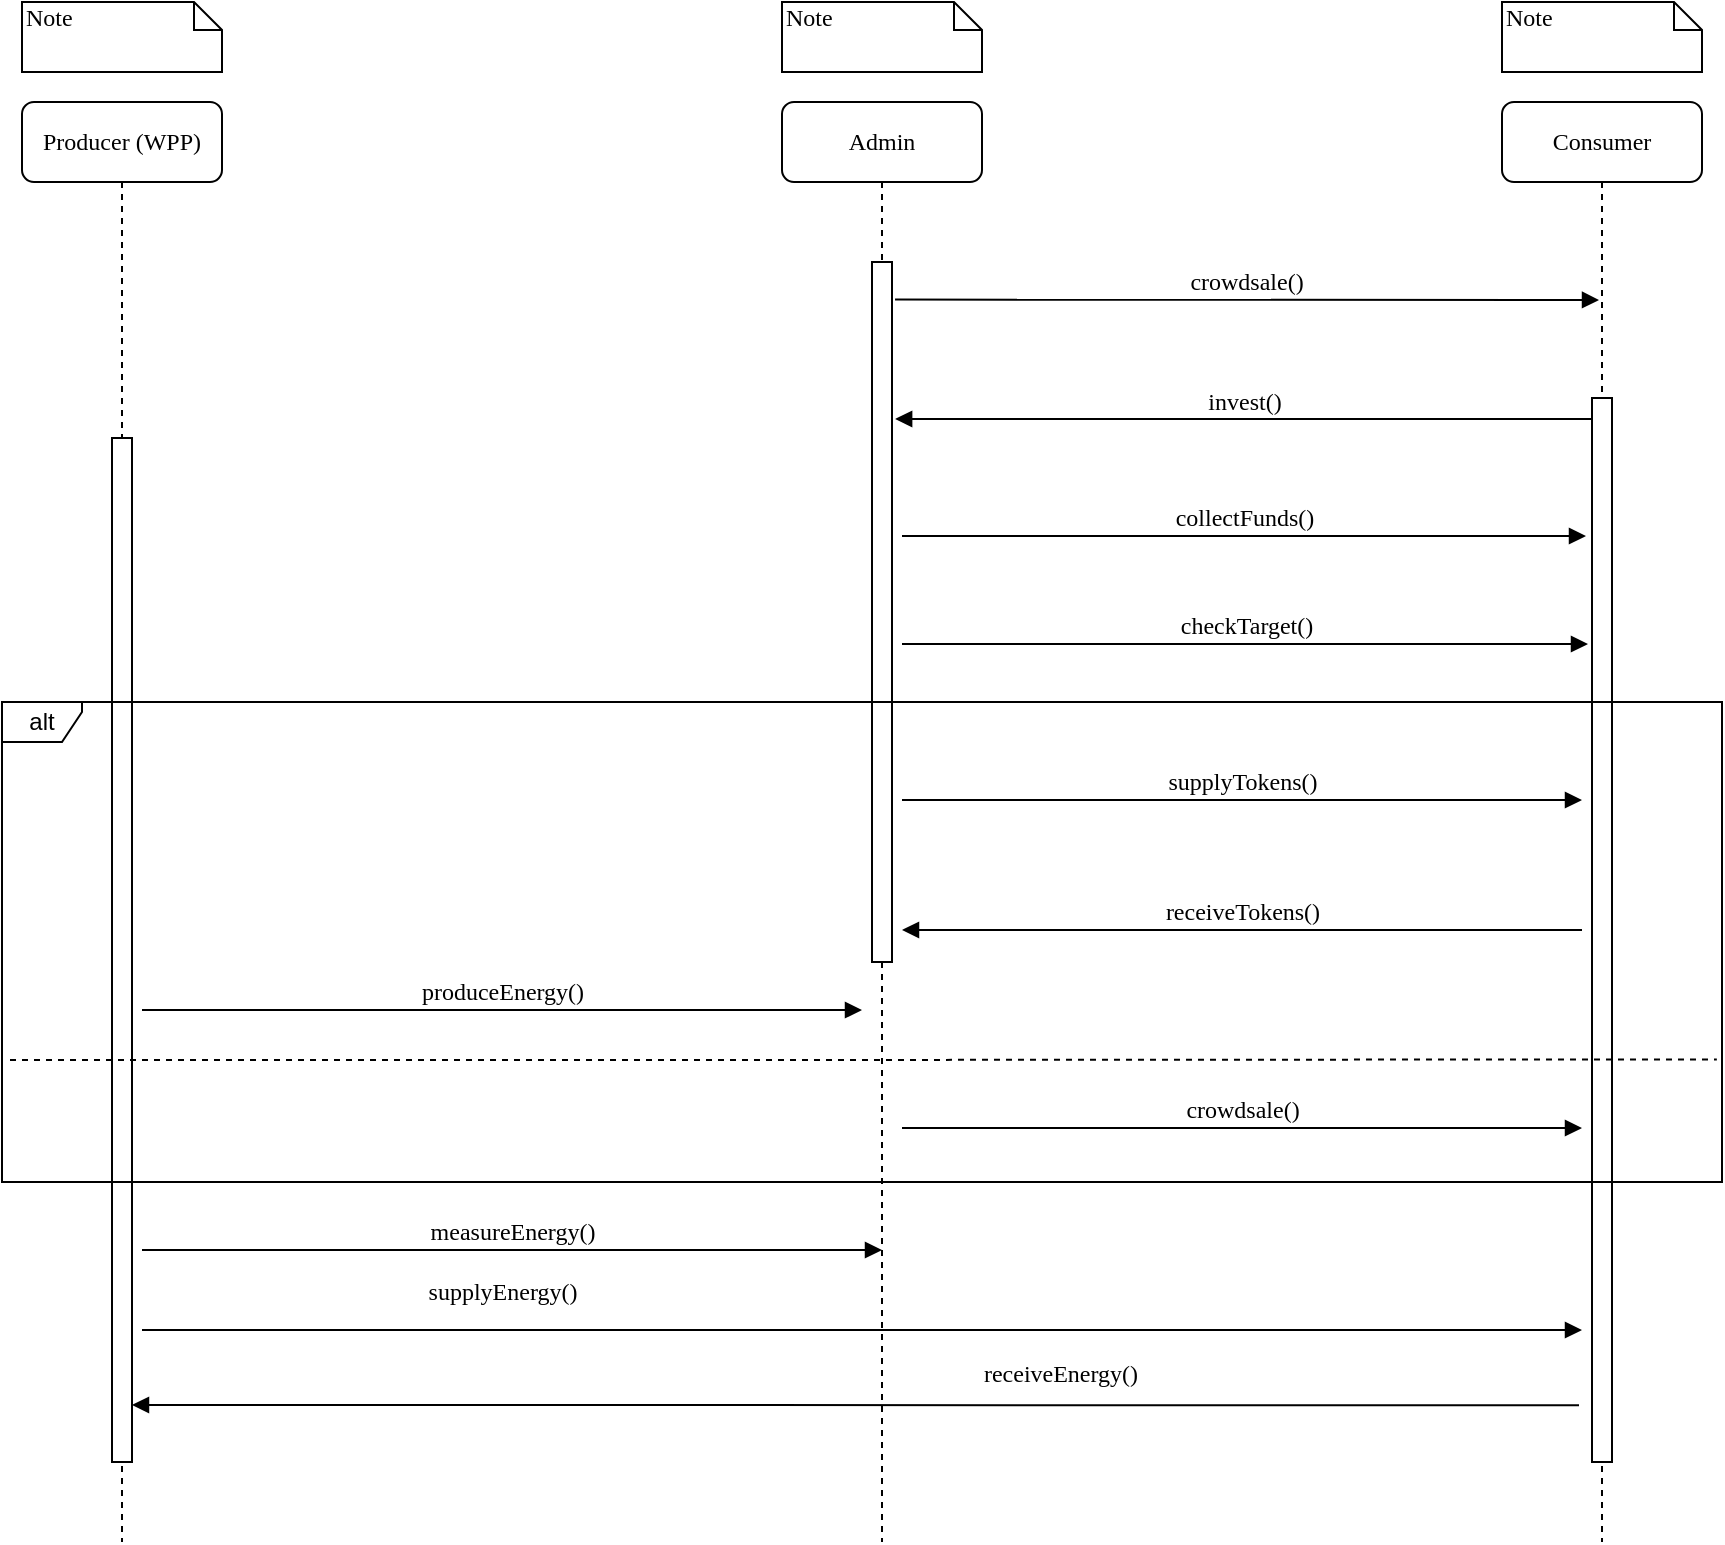 <mxfile version="12.1.3" type="device" pages="1"><diagram name="Page-1" id="13e1069c-82ec-6db2-03f1-153e76fe0fe0"><mxGraphModel dx="1126" dy="568" grid="1" gridSize="10" guides="1" tooltips="1" connect="1" arrows="1" fold="1" page="1" pageScale="1" pageWidth="1100" pageHeight="850" background="#ffffff" math="0" shadow="0"><root><mxCell id="0"/><mxCell id="1" parent="0"/><mxCell id="7baba1c4bc27f4b0-2" value="Producer (WPP)" style="shape=umlLifeline;perimeter=lifelinePerimeter;whiteSpace=wrap;html=1;container=1;collapsible=0;recursiveResize=0;outlineConnect=0;rounded=1;shadow=0;comic=0;labelBackgroundColor=none;strokeColor=#000000;strokeWidth=1;fillColor=#FFFFFF;fontFamily=Verdana;fontSize=12;fontColor=#000000;align=center;" parent="1" vertex="1"><mxGeometry x="120" y="80" width="100" height="720" as="geometry"/></mxCell><mxCell id="7baba1c4bc27f4b0-10" value="" style="html=1;points=[];perimeter=orthogonalPerimeter;rounded=0;shadow=0;comic=0;labelBackgroundColor=none;strokeColor=#000000;strokeWidth=1;fillColor=#FFFFFF;fontFamily=Verdana;fontSize=12;fontColor=#000000;align=center;" parent="7baba1c4bc27f4b0-2" vertex="1"><mxGeometry x="45" y="168" width="10" height="512" as="geometry"/></mxCell><mxCell id="7baba1c4bc27f4b0-3" value="Admin" style="shape=umlLifeline;perimeter=lifelinePerimeter;whiteSpace=wrap;html=1;container=1;collapsible=0;recursiveResize=0;outlineConnect=0;rounded=1;shadow=0;comic=0;labelBackgroundColor=none;strokeColor=#000000;strokeWidth=1;fillColor=#FFFFFF;fontFamily=Verdana;fontSize=12;fontColor=#000000;align=center;" parent="1" vertex="1"><mxGeometry x="500" y="80" width="100" height="720" as="geometry"/></mxCell><mxCell id="y1lM11tWyJjf8VaVlJKq-8" value="" style="html=1;points=[];perimeter=orthogonalPerimeter;rounded=0;shadow=0;comic=0;labelBackgroundColor=none;strokeColor=#000000;strokeWidth=1;fillColor=#FFFFFF;fontFamily=Verdana;fontSize=12;fontColor=#000000;align=center;" vertex="1" parent="7baba1c4bc27f4b0-3"><mxGeometry x="45" y="80" width="10" height="350" as="geometry"/></mxCell><mxCell id="7baba1c4bc27f4b0-5" value="Consumer" style="shape=umlLifeline;perimeter=lifelinePerimeter;whiteSpace=wrap;html=1;container=1;collapsible=0;recursiveResize=0;outlineConnect=0;rounded=1;shadow=0;comic=0;labelBackgroundColor=none;strokeColor=#000000;strokeWidth=1;fillColor=#FFFFFF;fontFamily=Verdana;fontSize=12;fontColor=#000000;align=center;" parent="1" vertex="1"><mxGeometry x="860" y="80" width="100" height="720" as="geometry"/></mxCell><mxCell id="7baba1c4bc27f4b0-19" value="" style="html=1;points=[];perimeter=orthogonalPerimeter;rounded=0;shadow=0;comic=0;labelBackgroundColor=none;strokeColor=#000000;strokeWidth=1;fillColor=#FFFFFF;fontFamily=Verdana;fontSize=12;fontColor=#000000;align=center;" parent="7baba1c4bc27f4b0-5" vertex="1"><mxGeometry x="45" y="148" width="10" height="532" as="geometry"/></mxCell><mxCell id="7baba1c4bc27f4b0-41" value="Note" style="shape=note;whiteSpace=wrap;html=1;size=14;verticalAlign=top;align=left;spacingTop=-6;rounded=0;shadow=0;comic=0;labelBackgroundColor=none;strokeColor=#000000;strokeWidth=1;fillColor=#FFFFFF;fontFamily=Verdana;fontSize=12;fontColor=#000000;" parent="1" vertex="1"><mxGeometry x="120" y="30" width="100" height="35" as="geometry"/></mxCell><mxCell id="7baba1c4bc27f4b0-42" value="Note" style="shape=note;whiteSpace=wrap;html=1;size=14;verticalAlign=top;align=left;spacingTop=-6;rounded=0;shadow=0;comic=0;labelBackgroundColor=none;strokeColor=#000000;strokeWidth=1;fillColor=#FFFFFF;fontFamily=Verdana;fontSize=12;fontColor=#000000;" parent="1" vertex="1"><mxGeometry x="500" y="30" width="100" height="35" as="geometry"/></mxCell><mxCell id="7baba1c4bc27f4b0-44" value="Note" style="shape=note;whiteSpace=wrap;html=1;size=14;verticalAlign=top;align=left;spacingTop=-6;rounded=0;shadow=0;comic=0;labelBackgroundColor=none;strokeColor=#000000;strokeWidth=1;fillColor=#FFFFFF;fontFamily=Verdana;fontSize=12;fontColor=#000000;" parent="1" vertex="1"><mxGeometry x="860" y="30" width="100" height="35" as="geometry"/></mxCell><mxCell id="y1lM11tWyJjf8VaVlJKq-3" value="measureEnergy()" style="html=1;verticalAlign=bottom;endArrow=block;labelBackgroundColor=none;fontFamily=Verdana;fontSize=12;edgeStyle=elbowEdgeStyle;elbow=vertical;" edge="1" parent="1"><mxGeometry relative="1" as="geometry"><mxPoint x="180" y="654" as="sourcePoint"/><mxPoint x="550" y="654" as="targetPoint"/></mxGeometry></mxCell><mxCell id="y1lM11tWyJjf8VaVlJKq-4" value="crowdsale()" style="html=1;verticalAlign=bottom;endArrow=block;labelBackgroundColor=none;fontFamily=Verdana;fontSize=12;edgeStyle=elbowEdgeStyle;elbow=vertical;" edge="1" parent="1"><mxGeometry relative="1" as="geometry"><mxPoint x="560" y="593" as="sourcePoint"/><mxPoint x="900" y="593" as="targetPoint"/></mxGeometry></mxCell><mxCell id="y1lM11tWyJjf8VaVlJKq-6" value="checkTarget()" style="html=1;verticalAlign=bottom;endArrow=block;labelBackgroundColor=none;fontFamily=Verdana;fontSize=12;edgeStyle=elbowEdgeStyle;elbow=vertical;" edge="1" parent="1"><mxGeometry relative="1" as="geometry"><mxPoint x="560" y="351" as="sourcePoint"/><mxPoint x="903" y="351" as="targetPoint"/><Array as="points"/></mxGeometry></mxCell><mxCell id="y1lM11tWyJjf8VaVlJKq-7" value="supplyTokens()" style="html=1;verticalAlign=bottom;endArrow=block;labelBackgroundColor=none;fontFamily=Verdana;fontSize=12;edgeStyle=elbowEdgeStyle;elbow=vertical;" edge="1" parent="1"><mxGeometry relative="1" as="geometry"><mxPoint x="560" y="429" as="sourcePoint"/><mxPoint x="900" y="429" as="targetPoint"/></mxGeometry></mxCell><mxCell id="y1lM11tWyJjf8VaVlJKq-9" value="invest()" style="html=1;verticalAlign=bottom;endArrow=block;labelBackgroundColor=none;fontFamily=Verdana;fontSize=12;edgeStyle=elbowEdgeStyle;elbow=vertical;entryX=1.157;entryY=0.217;entryDx=0;entryDy=0;entryPerimeter=0;" edge="1" parent="1"><mxGeometry relative="1" as="geometry"><mxPoint x="905.0" y="238.524" as="sourcePoint"/><mxPoint x="556.571" y="238.524" as="targetPoint"/></mxGeometry></mxCell><mxCell id="y1lM11tWyJjf8VaVlJKq-10" value="receiveTokens()" style="html=1;verticalAlign=bottom;endArrow=block;labelBackgroundColor=none;fontFamily=Verdana;fontSize=12;edgeStyle=elbowEdgeStyle;elbow=vertical;" edge="1" parent="1"><mxGeometry relative="1" as="geometry"><mxPoint x="900" y="494" as="sourcePoint"/><mxPoint x="560" y="494" as="targetPoint"/></mxGeometry></mxCell><mxCell id="y1lM11tWyJjf8VaVlJKq-11" value="alt" style="shape=umlFrame;whiteSpace=wrap;html=1;width=40;height=20;" vertex="1" parent="1"><mxGeometry x="110" y="380" width="860" height="240" as="geometry"/></mxCell><mxCell id="y1lM11tWyJjf8VaVlJKq-12" value="" style="endArrow=none;dashed=1;html=1;entryX=0.997;entryY=0.665;entryDx=0;entryDy=0;entryPerimeter=0;" edge="1" parent="1"><mxGeometry width="50" height="50" relative="1" as="geometry"><mxPoint x="114" y="559" as="sourcePoint"/><mxPoint x="967.42" y="558.7" as="targetPoint"/><Array as="points"><mxPoint x="290" y="559"/><mxPoint x="480" y="559"/></Array></mxGeometry></mxCell><mxCell id="y1lM11tWyJjf8VaVlJKq-13" value="crowdsale()" style="html=1;verticalAlign=bottom;endArrow=block;labelBackgroundColor=none;fontFamily=Verdana;fontSize=12;edgeStyle=elbowEdgeStyle;elbow=vertical;exitX=1.252;exitY=0.081;exitDx=0;exitDy=0;exitPerimeter=0;" edge="1" parent="1"><mxGeometry relative="1" as="geometry"><mxPoint x="556.524" y="178.81" as="sourcePoint"/><mxPoint x="908.5" y="178.81" as="targetPoint"/></mxGeometry></mxCell><mxCell id="y1lM11tWyJjf8VaVlJKq-16" value="produceEnergy()" style="html=1;verticalAlign=bottom;endArrow=block;labelBackgroundColor=none;fontFamily=Verdana;fontSize=12;edgeStyle=elbowEdgeStyle;elbow=vertical;" edge="1" parent="1"><mxGeometry relative="1" as="geometry"><mxPoint x="180" y="534.0" as="sourcePoint"/><mxPoint x="540" y="534" as="targetPoint"/></mxGeometry></mxCell><mxCell id="y1lM11tWyJjf8VaVlJKq-18" value="supplyEnergy()" style="html=1;verticalAlign=bottom;endArrow=block;labelBackgroundColor=none;fontFamily=Verdana;fontSize=12;edgeStyle=elbowEdgeStyle;elbow=vertical;" edge="1" parent="1"><mxGeometry x="-0.5" y="10" relative="1" as="geometry"><mxPoint x="180" y="694" as="sourcePoint"/><mxPoint x="900" y="694" as="targetPoint"/><mxPoint as="offset"/></mxGeometry></mxCell><mxCell id="y1lM11tWyJjf8VaVlJKq-19" value="receiveEnergy()" style="html=1;verticalAlign=bottom;endArrow=block;labelBackgroundColor=none;fontFamily=Verdana;fontSize=12;edgeStyle=elbowEdgeStyle;elbow=vertical;" edge="1" parent="1"><mxGeometry x="-0.281" y="-7" relative="1" as="geometry"><mxPoint x="898.5" y="731.643" as="sourcePoint"/><mxPoint x="175" y="731.524" as="targetPoint"/><mxPoint as="offset"/></mxGeometry></mxCell><mxCell id="y1lM11tWyJjf8VaVlJKq-20" value="collectFunds()" style="html=1;verticalAlign=bottom;endArrow=block;labelBackgroundColor=none;fontFamily=Verdana;fontSize=12;edgeStyle=elbowEdgeStyle;elbow=vertical;" edge="1" parent="1"><mxGeometry relative="1" as="geometry"><mxPoint x="560" y="297" as="sourcePoint"/><mxPoint x="902.0" y="296.81" as="targetPoint"/></mxGeometry></mxCell></root></mxGraphModel></diagram></mxfile>